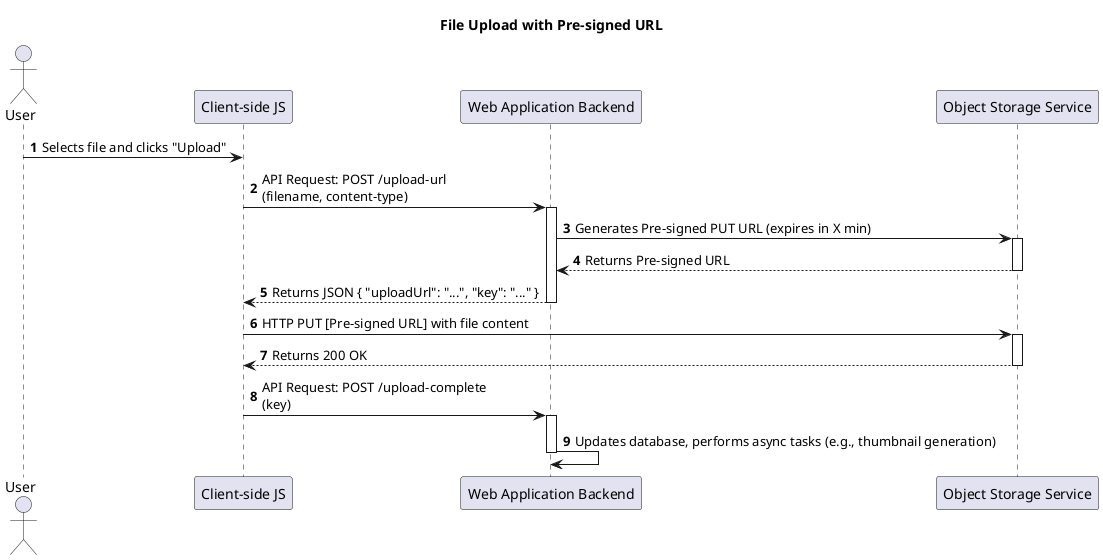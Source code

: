 @startuml
title File Upload with Pre-signed URL

actor "User" as user
participant "Client-side JS" as client
participant "Web Application Backend" as server
participant "Object Storage Service" as s3

autonumber

user -> client : Selects file and clicks "Upload"
client -> server : API Request: POST /upload-url\n(filename, content-type)
activate server
server -> s3 : Generates Pre-signed PUT URL (expires in X min)
activate s3
s3 --> server : Returns Pre-signed URL
deactivate s3
server --> client : Returns JSON { "uploadUrl": "...", "key": "..." }
deactivate server
client -> s3 : HTTP PUT [Pre-signed URL] with file content
activate s3
s3 --> client : Returns 200 OK
deactivate s3
client -> server : API Request: POST /upload-complete\n(key)
activate server
server -> server : Updates database, performs async tasks (e.g., thumbnail generation)
deactivate server
@enduml
